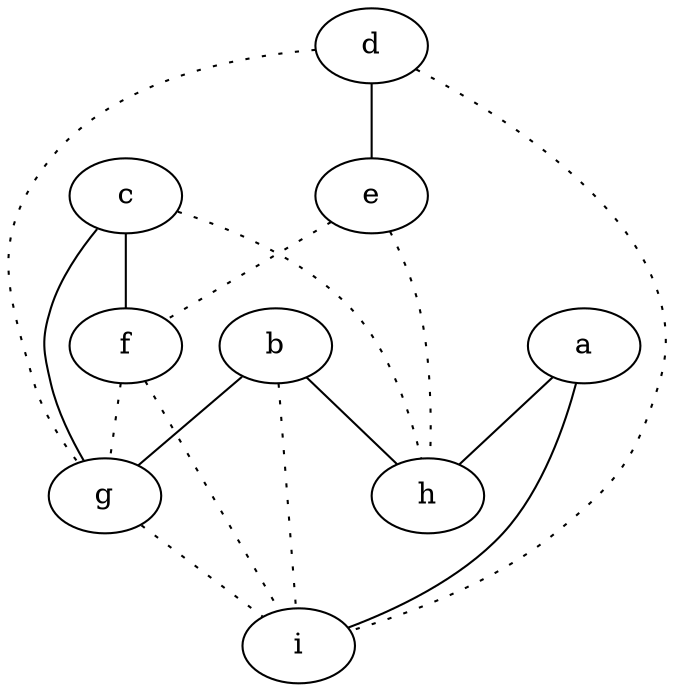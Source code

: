 graph {
a -- h;
a -- i;
b -- g;
b -- h;
b -- i [style=dotted];
c -- f;
c -- g;
c -- h [style=dotted];
d -- e;
d -- g [style=dotted];
d -- i [style=dotted];
e -- f [style=dotted];
e -- h [style=dotted];
f -- g [style=dotted];
f -- i [style=dotted];
g -- i [style=dotted];
}
